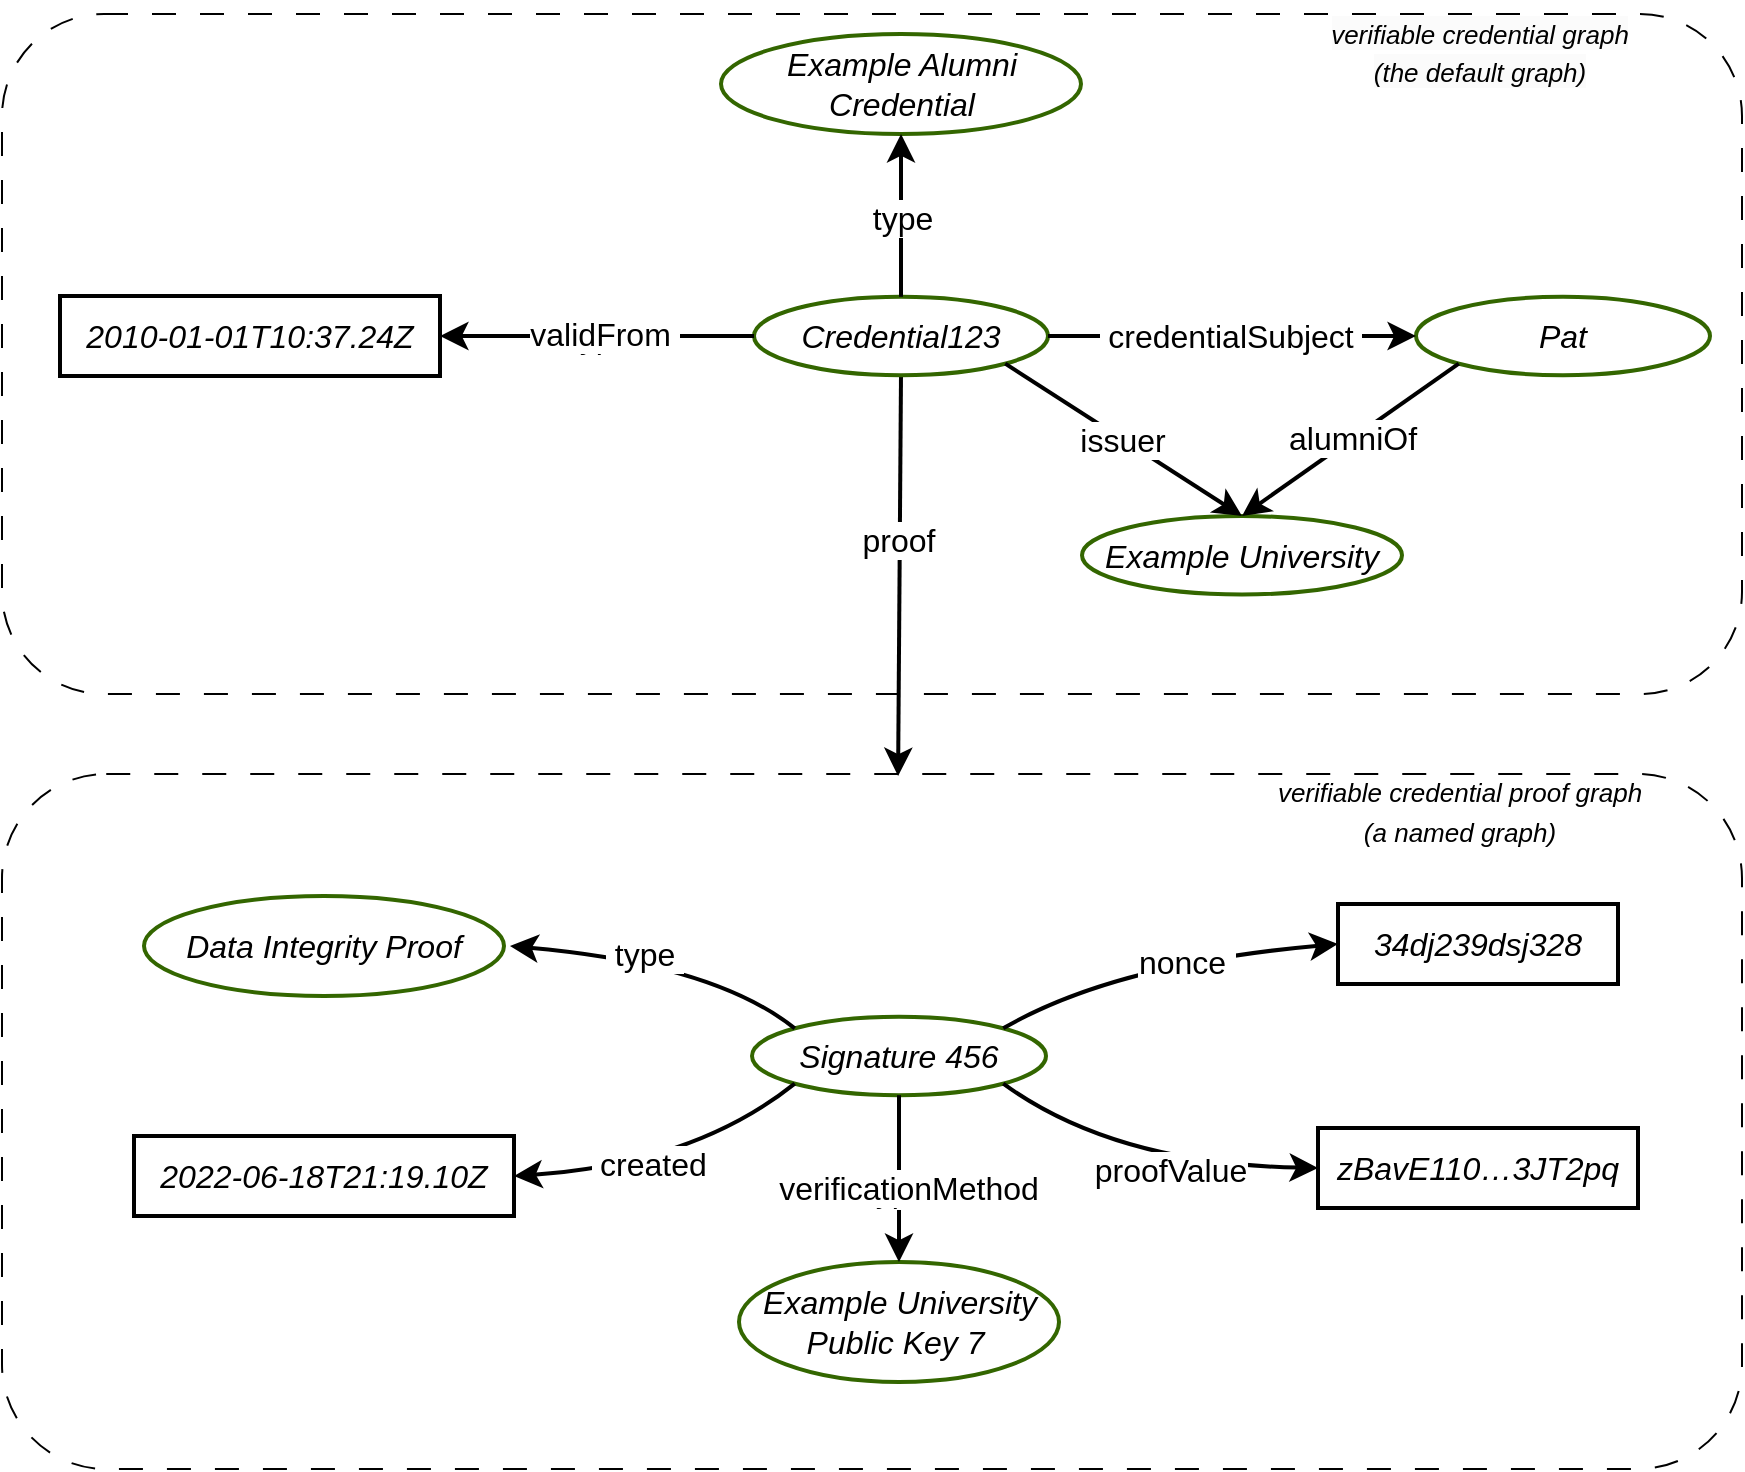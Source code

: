 <mxfile version="23.0.2" type="device">
  <diagram name="Page-1" id="ZRe_wIOORr0k_d4isBBX">
    <mxGraphModel dx="2534" dy="2138" grid="1" gridSize="10" guides="1" tooltips="1" connect="1" arrows="1" fold="1" page="1" pageScale="1" pageWidth="1169" pageHeight="827" math="0" shadow="0">
      <root>
        <mxCell id="0" />
        <mxCell id="1" parent="0" />
        <mxCell id="I-3xDNqU13IutiKupr62-59" value="&lt;i style=&quot;border-color: var(--border-color); color: rgb(0, 0, 0); font-family: Helvetica; font-size: 16px; font-variant-ligatures: normal; font-variant-caps: normal; font-weight: 400; letter-spacing: normal; orphans: 2; text-indent: 0px; text-transform: none; widows: 2; word-spacing: 0px; -webkit-text-stroke-width: 0px; background-color: rgb(251, 251, 251); text-decoration-thickness: initial; text-decoration-style: initial; text-decoration-color: initial;&quot;&gt;&lt;font style=&quot;border-color: var(--border-color); font-size: 13px;&quot;&gt;verifiable credential graph&lt;br&gt;(the default graph)&lt;br&gt;&lt;/font&gt;&lt;/i&gt;" style="text;whiteSpace=wrap;html=1;fontSize=16;align=center;rotation=0;" parent="1" vertex="1">
          <mxGeometry x="-386" y="-757" width="170" height="30" as="geometry" />
        </mxCell>
        <mxCell id="2GJPVY69K1nzuMpb44CU-1" value="" style="rounded=1;whiteSpace=wrap;html=1;fontSize=16;fillColor=none;dashed=1;dashPattern=12 12;" parent="1" vertex="1">
          <mxGeometry x="-1040" y="-750" width="870" height="340" as="geometry" />
        </mxCell>
        <mxCell id="I-3xDNqU13IutiKupr62-49" value="" style="rounded=1;whiteSpace=wrap;html=1;fontSize=16;fillColor=none;dashed=1;dashPattern=12 12;" parent="1" vertex="1">
          <mxGeometry x="-1040" y="-370" width="870" height="347.5" as="geometry" />
        </mxCell>
        <UserObject label="&lt;i&gt;&lt;font color=&quot;#000000&quot;&gt;Signature 456&lt;/font&gt;&lt;/i&gt;" id="I-3xDNqU13IutiKupr62-4">
          <mxCell style="ellipse;whiteSpace=wrap;html=1;fontSize=16;fillColor=none;strokeWidth=2;strokeColor=#336600;" parent="1" vertex="1">
            <mxGeometry x="-665" y="-248.61" width="147" height="39.22" as="geometry" />
          </mxCell>
        </UserObject>
        <mxCell id="I-3xDNqU13IutiKupr62-50" value="" style="group" parent="1" vertex="1" connectable="0">
          <mxGeometry x="-974" y="-309" width="752" height="243" as="geometry" />
        </mxCell>
        <UserObject label="&lt;i&gt;&lt;font color=&quot;#000000&quot;&gt;Example University Public Key 7&amp;nbsp;&lt;/font&gt;&lt;/i&gt;" id="I-3xDNqU13IutiKupr62-16">
          <mxCell style="ellipse;whiteSpace=wrap;html=1;fontSize=16;fillColor=none;strokeWidth=2;strokeColor=#336600;" parent="I-3xDNqU13IutiKupr62-50" vertex="1">
            <mxGeometry x="302.5" y="183" width="160" height="60" as="geometry" />
          </mxCell>
        </UserObject>
        <UserObject label="&lt;i&gt;&lt;font color=&quot;#000000&quot;&gt;2022-06-18T21:19.10Z&lt;/font&gt;&lt;/i&gt;" id="I-3xDNqU13IutiKupr62-14">
          <mxCell style="rounded=0;whiteSpace=wrap;html=1;fontSize=16;fillColor=none;strokeWidth=2;" parent="I-3xDNqU13IutiKupr62-50" vertex="1">
            <mxGeometry y="120" width="190" height="40" as="geometry" />
          </mxCell>
        </UserObject>
        <UserObject label="&lt;i&gt;&lt;font color=&quot;#000000&quot;&gt;Data Integrity Proof&lt;/font&gt;&lt;/i&gt;" id="I-3xDNqU13IutiKupr62-15">
          <mxCell style="ellipse;whiteSpace=wrap;html=1;fontSize=16;fillColor=none;strokeWidth=2;strokeColor=#336600;shadow=0;perimeterSpacing=3;" parent="I-3xDNqU13IutiKupr62-50" vertex="1">
            <mxGeometry x="5" width="180" height="50" as="geometry" />
          </mxCell>
        </UserObject>
        <UserObject label="&lt;i&gt;&lt;font color=&quot;#000000&quot;&gt;34dj239dsj328&lt;/font&gt;&lt;/i&gt;" id="I-3xDNqU13IutiKupr62-12">
          <mxCell style="rounded=0;whiteSpace=wrap;html=1;fontSize=16;fillColor=none;strokeWidth=2;" parent="I-3xDNqU13IutiKupr62-50" vertex="1">
            <mxGeometry x="602" y="4" width="140" height="40" as="geometry" />
          </mxCell>
        </UserObject>
        <UserObject label="&lt;i&gt;&lt;font color=&quot;#000000&quot;&gt;zBavE110…3JT2pq&lt;/font&gt;&lt;/i&gt;" id="I-3xDNqU13IutiKupr62-13">
          <mxCell style="rounded=0;whiteSpace=wrap;html=1;fontSize=16;fillColor=none;strokeWidth=2;" parent="I-3xDNqU13IutiKupr62-50" vertex="1">
            <mxGeometry x="592" y="116" width="160" height="40" as="geometry" />
          </mxCell>
        </UserObject>
        <mxCell id="I-3xDNqU13IutiKupr62-19" value="" style="endArrow=classic;html=1;rounded=0;fontSize=12;startSize=8;endSize=8;curved=1;exitX=0;exitY=0;exitDx=0;exitDy=0;entryX=1;entryY=0.5;entryDx=0;entryDy=0;strokeWidth=2;fontStyle=2" parent="I-3xDNqU13IutiKupr62-50" source="I-3xDNqU13IutiKupr62-4" target="I-3xDNqU13IutiKupr62-15" edge="1">
          <mxGeometry width="50" height="50" relative="1" as="geometry">
            <mxPoint x="120" y="-156" as="sourcePoint" />
            <mxPoint x="170" y="-206" as="targetPoint" />
            <Array as="points">
              <mxPoint x="290" y="34" />
            </Array>
          </mxGeometry>
        </mxCell>
        <mxCell id="I-3xDNqU13IutiKupr62-20" value="&amp;nbsp;type&amp;nbsp;" style="edgeLabel;html=1;align=center;verticalAlign=middle;resizable=0;points=[];fontSize=16;" parent="I-3xDNqU13IutiKupr62-19" vertex="1" connectable="0">
          <mxGeometry x="0.135" y="-2" relative="1" as="geometry">
            <mxPoint as="offset" />
          </mxGeometry>
        </mxCell>
        <mxCell id="I-3xDNqU13IutiKupr62-21" value="" style="endArrow=classic;html=1;rounded=0;fontSize=12;startSize=8;endSize=8;curved=1;exitX=0;exitY=1;exitDx=0;exitDy=0;entryX=1;entryY=0.5;entryDx=0;entryDy=0;strokeWidth=2;fontStyle=2" parent="I-3xDNqU13IutiKupr62-50" source="I-3xDNqU13IutiKupr62-4" target="I-3xDNqU13IutiKupr62-14" edge="1">
          <mxGeometry width="50" height="50" relative="1" as="geometry">
            <mxPoint x="348" y="73" as="sourcePoint" />
            <mxPoint x="218" y="35" as="targetPoint" />
            <Array as="points">
              <mxPoint x="280" y="134" />
            </Array>
          </mxGeometry>
        </mxCell>
        <mxCell id="I-3xDNqU13IutiKupr62-22" value="&amp;nbsp;created" style="edgeLabel;html=1;align=center;verticalAlign=middle;resizable=0;points=[];fontSize=16;" parent="I-3xDNqU13IutiKupr62-21" vertex="1" connectable="0">
          <mxGeometry x="0.135" y="-2" relative="1" as="geometry">
            <mxPoint as="offset" />
          </mxGeometry>
        </mxCell>
        <mxCell id="I-3xDNqU13IutiKupr62-23" value="" style="endArrow=classic;html=1;rounded=0;fontSize=12;startSize=8;endSize=8;curved=1;exitX=1;exitY=0;exitDx=0;exitDy=0;entryX=0;entryY=0.5;entryDx=0;entryDy=0;strokeWidth=2;fontStyle=2" parent="I-3xDNqU13IutiKupr62-50" source="I-3xDNqU13IutiKupr62-4" target="I-3xDNqU13IutiKupr62-12" edge="1">
          <mxGeometry width="50" height="50" relative="1" as="geometry">
            <mxPoint x="358" y="83" as="sourcePoint" />
            <mxPoint x="570" y="24" as="targetPoint" />
            <Array as="points">
              <mxPoint x="490" y="34" />
            </Array>
          </mxGeometry>
        </mxCell>
        <mxCell id="I-3xDNqU13IutiKupr62-24" value="nonce&amp;nbsp;" style="edgeLabel;html=1;align=center;verticalAlign=middle;resizable=0;points=[];fontSize=16;" parent="I-3xDNqU13IutiKupr62-23" vertex="1" connectable="0">
          <mxGeometry x="0.135" y="-2" relative="1" as="geometry">
            <mxPoint as="offset" />
          </mxGeometry>
        </mxCell>
        <mxCell id="I-3xDNqU13IutiKupr62-25" value="" style="endArrow=classic;html=1;rounded=0;fontSize=12;startSize=8;endSize=8;curved=1;exitX=1;exitY=1;exitDx=0;exitDy=0;entryX=0;entryY=0.5;entryDx=0;entryDy=0;strokeWidth=2;fontStyle=2" parent="I-3xDNqU13IutiKupr62-50" source="I-3xDNqU13IutiKupr62-4" target="I-3xDNqU13IutiKupr62-13" edge="1">
          <mxGeometry width="50" height="50" relative="1" as="geometry">
            <mxPoint x="368" y="93" as="sourcePoint" />
            <mxPoint x="238" y="55" as="targetPoint" />
            <Array as="points">
              <mxPoint x="490" y="134" />
            </Array>
          </mxGeometry>
        </mxCell>
        <mxCell id="I-3xDNqU13IutiKupr62-26" value="proofValue" style="edgeLabel;html=1;align=center;verticalAlign=middle;resizable=0;points=[];fontSize=16;" parent="I-3xDNqU13IutiKupr62-25" vertex="1" connectable="0">
          <mxGeometry x="0.135" y="-2" relative="1" as="geometry">
            <mxPoint as="offset" />
          </mxGeometry>
        </mxCell>
        <mxCell id="I-3xDNqU13IutiKupr62-27" value="" style="endArrow=classic;html=1;rounded=0;fontSize=12;startSize=8;endSize=8;curved=1;entryX=0.5;entryY=0;entryDx=0;entryDy=0;exitX=0.5;exitY=1;exitDx=0;exitDy=0;strokeWidth=2;fontStyle=2" parent="I-3xDNqU13IutiKupr62-50" source="I-3xDNqU13IutiKupr62-4" target="I-3xDNqU13IutiKupr62-16" edge="1">
          <mxGeometry width="50" height="50" relative="1" as="geometry">
            <mxPoint x="370" y="134" as="sourcePoint" />
            <mxPoint x="248" y="65" as="targetPoint" />
          </mxGeometry>
        </mxCell>
        <mxCell id="I-3xDNqU13IutiKupr62-28" value="&amp;nbsp;type&amp;nbsp;" style="edgeLabel;html=1;align=center;verticalAlign=middle;resizable=0;points=[];fontSize=16;" parent="I-3xDNqU13IutiKupr62-27" vertex="1" connectable="0">
          <mxGeometry x="0.135" y="-2" relative="1" as="geometry">
            <mxPoint as="offset" />
          </mxGeometry>
        </mxCell>
        <mxCell id="I-3xDNqU13IutiKupr62-29" value="verificationMethod" style="edgeLabel;html=1;align=center;verticalAlign=middle;resizable=0;points=[];fontSize=16;" parent="I-3xDNqU13IutiKupr62-27" vertex="1" connectable="0">
          <mxGeometry x="0.113" y="4" relative="1" as="geometry">
            <mxPoint as="offset" />
          </mxGeometry>
        </mxCell>
        <mxCell id="I-3xDNqU13IutiKupr62-51" value="&lt;i&gt;&lt;font style=&quot;font-size: 13px;&quot;&gt;verifiable credential proof graph&lt;br&gt;(a named graph)&lt;br&gt;&lt;/font&gt;&lt;/i&gt;" style="text;html=1;strokeColor=none;fillColor=none;align=center;verticalAlign=middle;whiteSpace=wrap;rounded=0;fontSize=16;" parent="1" vertex="1">
          <mxGeometry x="-413" y="-367.5" width="204" height="30" as="geometry" />
        </mxCell>
        <mxCell id="I-3xDNqU13IutiKupr62-62" value="" style="endArrow=classic;html=1;rounded=0;fontSize=12;startSize=8;endSize=8;curved=1;strokeWidth=2;exitX=0.5;exitY=1;exitDx=0;exitDy=0;entryX=0.515;entryY=0.003;entryDx=0;entryDy=0;entryPerimeter=0;" parent="1" source="I-3xDNqU13IutiKupr62-1" target="I-3xDNqU13IutiKupr62-49" edge="1">
          <mxGeometry width="50" height="50" relative="1" as="geometry">
            <mxPoint x="-594" y="-349" as="sourcePoint" />
            <mxPoint x="-544" y="-399" as="targetPoint" />
          </mxGeometry>
        </mxCell>
        <mxCell id="I-3xDNqU13IutiKupr62-63" value="proof" style="edgeLabel;html=1;align=center;verticalAlign=middle;resizable=0;points=[];fontSize=16;" parent="I-3xDNqU13IutiKupr62-62" vertex="1" connectable="0">
          <mxGeometry x="-0.179" y="-1" relative="1" as="geometry">
            <mxPoint as="offset" />
          </mxGeometry>
        </mxCell>
        <UserObject label="&lt;i&gt;&lt;font color=&quot;#000000&quot;&gt;Example University&lt;/font&gt;&lt;/i&gt;" id="I-3xDNqU13IutiKupr62-2">
          <mxCell style="ellipse;whiteSpace=wrap;html=1;fontSize=16;fillColor=none;strokeWidth=2;strokeColor=#336600;" parent="1" vertex="1">
            <mxGeometry x="-500" y="-499" width="160" height="39.22" as="geometry" />
          </mxCell>
        </UserObject>
        <UserObject label="&lt;i&gt;&lt;font color=&quot;#000000&quot;&gt;2010-01-01T10:37.24Z&lt;/font&gt;&lt;/i&gt;" id="I-3xDNqU13IutiKupr62-8">
          <mxCell style="rounded=0;whiteSpace=wrap;html=1;fontSize=16;fillColor=none;strokeWidth=2;" parent="1" vertex="1">
            <mxGeometry x="-1011" y="-609" width="190" height="40" as="geometry" />
          </mxCell>
        </UserObject>
        <UserObject label="&lt;i&gt;&lt;font color=&quot;#000000&quot;&gt;Example Alumni Credential&lt;/font&gt;&lt;/i&gt;" id="I-3xDNqU13IutiKupr62-9">
          <mxCell style="ellipse;whiteSpace=wrap;html=1;fontSize=16;fillColor=none;strokeWidth=2;strokeColor=#336600;" parent="1" vertex="1">
            <mxGeometry x="-680.5" y="-740" width="180" height="50" as="geometry" />
          </mxCell>
        </UserObject>
        <UserObject label="&lt;i&gt;&lt;font color=&quot;#000000&quot;&gt;Credential123&lt;/font&gt;&lt;/i&gt;" id="I-3xDNqU13IutiKupr62-1">
          <mxCell style="ellipse;whiteSpace=wrap;html=1;fontSize=16;fillColor=none;strokeWidth=2;strokeColor=#336600;" parent="1" vertex="1">
            <mxGeometry x="-664" y="-608.61" width="147" height="39.22" as="geometry" />
          </mxCell>
        </UserObject>
        <UserObject label="&lt;i&gt;&lt;font color=&quot;#000000&quot;&gt;Pat&lt;/font&gt;&lt;/i&gt;" id="I-3xDNqU13IutiKupr62-3">
          <mxCell style="ellipse;whiteSpace=wrap;html=1;fontSize=16;fillColor=none;strokeWidth=2;strokeColor=#336600;" parent="1" vertex="1">
            <mxGeometry x="-333" y="-608.61" width="147" height="39.22" as="geometry" />
          </mxCell>
        </UserObject>
        <mxCell id="I-3xDNqU13IutiKupr62-10" style="edgeStyle=none;curved=1;rounded=0;orthogonalLoop=1;jettySize=auto;html=1;exitX=0;exitY=0.5;exitDx=0;exitDy=0;fontSize=12;startSize=8;endSize=8;" parent="1" source="I-3xDNqU13IutiKupr62-8" target="I-3xDNqU13IutiKupr62-8" edge="1">
          <mxGeometry relative="1" as="geometry" />
        </mxCell>
        <mxCell id="I-3xDNqU13IutiKupr62-11" style="edgeStyle=none;curved=1;rounded=0;orthogonalLoop=1;jettySize=auto;html=1;exitX=1;exitY=0.5;exitDx=0;exitDy=0;fontSize=12;startSize=8;endSize=8;" parent="1" source="I-3xDNqU13IutiKupr62-8" target="I-3xDNqU13IutiKupr62-8" edge="1">
          <mxGeometry relative="1" as="geometry" />
        </mxCell>
        <mxCell id="I-3xDNqU13IutiKupr62-36" value="" style="endArrow=classic;html=1;rounded=0;fontSize=12;startSize=8;endSize=8;curved=1;exitX=0.5;exitY=0;exitDx=0;exitDy=0;entryX=0.5;entryY=1;entryDx=0;entryDy=0;strokeWidth=2;" parent="1" source="I-3xDNqU13IutiKupr62-1" target="I-3xDNqU13IutiKupr62-9" edge="1">
          <mxGeometry width="50" height="50" relative="1" as="geometry">
            <mxPoint x="-1664" y="-1089" as="sourcePoint" />
            <mxPoint x="-1614" y="-1139" as="targetPoint" />
          </mxGeometry>
        </mxCell>
        <mxCell id="I-3xDNqU13IutiKupr62-37" value="type" style="edgeLabel;html=1;align=center;verticalAlign=middle;resizable=0;points=[];fontSize=16;" parent="I-3xDNqU13IutiKupr62-36" vertex="1" connectable="0">
          <mxGeometry x="-0.016" relative="1" as="geometry">
            <mxPoint as="offset" />
          </mxGeometry>
        </mxCell>
        <mxCell id="I-3xDNqU13IutiKupr62-38" value="" style="endArrow=classic;html=1;rounded=0;fontSize=12;startSize=8;endSize=8;curved=1;exitX=0;exitY=0.5;exitDx=0;exitDy=0;entryX=1;entryY=0.5;entryDx=0;entryDy=0;strokeWidth=2;" parent="1" source="I-3xDNqU13IutiKupr62-1" target="I-3xDNqU13IutiKupr62-8" edge="1">
          <mxGeometry width="50" height="50" relative="1" as="geometry">
            <mxPoint x="-1794" y="-1348.61" as="sourcePoint" />
            <mxPoint x="-1794" y="-1448.61" as="targetPoint" />
          </mxGeometry>
        </mxCell>
        <mxCell id="I-3xDNqU13IutiKupr62-39" value="type" style="edgeLabel;html=1;align=center;verticalAlign=middle;resizable=0;points=[];fontSize=16;" parent="I-3xDNqU13IutiKupr62-38" vertex="1" connectable="0">
          <mxGeometry x="-0.016" relative="1" as="geometry">
            <mxPoint as="offset" />
          </mxGeometry>
        </mxCell>
        <mxCell id="I-3xDNqU13IutiKupr62-40" value="validFrom&amp;nbsp;" style="edgeLabel;html=1;align=center;verticalAlign=middle;resizable=0;points=[];fontSize=16;" parent="I-3xDNqU13IutiKupr62-38" vertex="1" connectable="0">
          <mxGeometry x="-0.041" y="-1" relative="1" as="geometry">
            <mxPoint as="offset" />
          </mxGeometry>
        </mxCell>
        <mxCell id="I-3xDNqU13IutiKupr62-46" value="" style="endArrow=classic;html=1;rounded=0;fontSize=12;startSize=8;endSize=8;curved=1;entryX=0.5;entryY=0;entryDx=0;entryDy=0;strokeWidth=2;exitX=1;exitY=1;exitDx=0;exitDy=0;" parent="1" source="I-3xDNqU13IutiKupr62-1" target="I-3xDNqU13IutiKupr62-2" edge="1">
          <mxGeometry width="50" height="50" relative="1" as="geometry">
            <mxPoint x="-1651" y="-1257.39" as="sourcePoint" />
            <mxPoint x="-1764" y="-1181.39" as="targetPoint" />
          </mxGeometry>
        </mxCell>
        <mxCell id="I-3xDNqU13IutiKupr62-47" value="issuer" style="edgeLabel;html=1;align=center;verticalAlign=middle;resizable=0;points=[];fontSize=16;" parent="I-3xDNqU13IutiKupr62-46" vertex="1" connectable="0">
          <mxGeometry x="-0.016" relative="1" as="geometry">
            <mxPoint as="offset" />
          </mxGeometry>
        </mxCell>
        <mxCell id="I-3xDNqU13IutiKupr62-41" value="" style="endArrow=classic;html=1;rounded=0;fontSize=12;startSize=8;endSize=8;curved=1;entryX=0;entryY=0.5;entryDx=0;entryDy=0;strokeWidth=2;exitX=1;exitY=0.5;exitDx=0;exitDy=0;" parent="1" source="I-3xDNqU13IutiKupr62-1" target="I-3xDNqU13IutiKupr62-3" edge="1">
          <mxGeometry width="50" height="50" relative="1" as="geometry">
            <mxPoint x="-1594" y="-1269" as="sourcePoint" />
            <mxPoint x="-1894" y="-1319" as="targetPoint" />
          </mxGeometry>
        </mxCell>
        <mxCell id="I-3xDNqU13IutiKupr62-42" value="&amp;nbsp;credentialSubject&amp;nbsp;" style="edgeLabel;html=1;align=center;verticalAlign=middle;resizable=0;points=[];fontSize=16;" parent="I-3xDNqU13IutiKupr62-41" vertex="1" connectable="0">
          <mxGeometry x="-0.016" relative="1" as="geometry">
            <mxPoint as="offset" />
          </mxGeometry>
        </mxCell>
        <mxCell id="I-3xDNqU13IutiKupr62-44" value="" style="endArrow=classic;html=1;rounded=0;fontSize=12;startSize=8;endSize=8;curved=1;entryX=0.5;entryY=0;entryDx=0;entryDy=0;strokeWidth=2;exitX=0;exitY=1;exitDx=0;exitDy=0;" parent="1" source="I-3xDNqU13IutiKupr62-3" target="I-3xDNqU13IutiKupr62-2" edge="1">
          <mxGeometry width="50" height="50" relative="1" as="geometry">
            <mxPoint x="-1354" y="-1159" as="sourcePoint" />
            <mxPoint x="-1162" y="-1159" as="targetPoint" />
          </mxGeometry>
        </mxCell>
        <mxCell id="I-3xDNqU13IutiKupr62-45" value="alumniOf" style="edgeLabel;html=1;align=center;verticalAlign=middle;resizable=0;points=[];fontSize=16;" parent="I-3xDNqU13IutiKupr62-44" vertex="1" connectable="0">
          <mxGeometry x="-0.016" relative="1" as="geometry">
            <mxPoint as="offset" />
          </mxGeometry>
        </mxCell>
      </root>
    </mxGraphModel>
  </diagram>
</mxfile>
